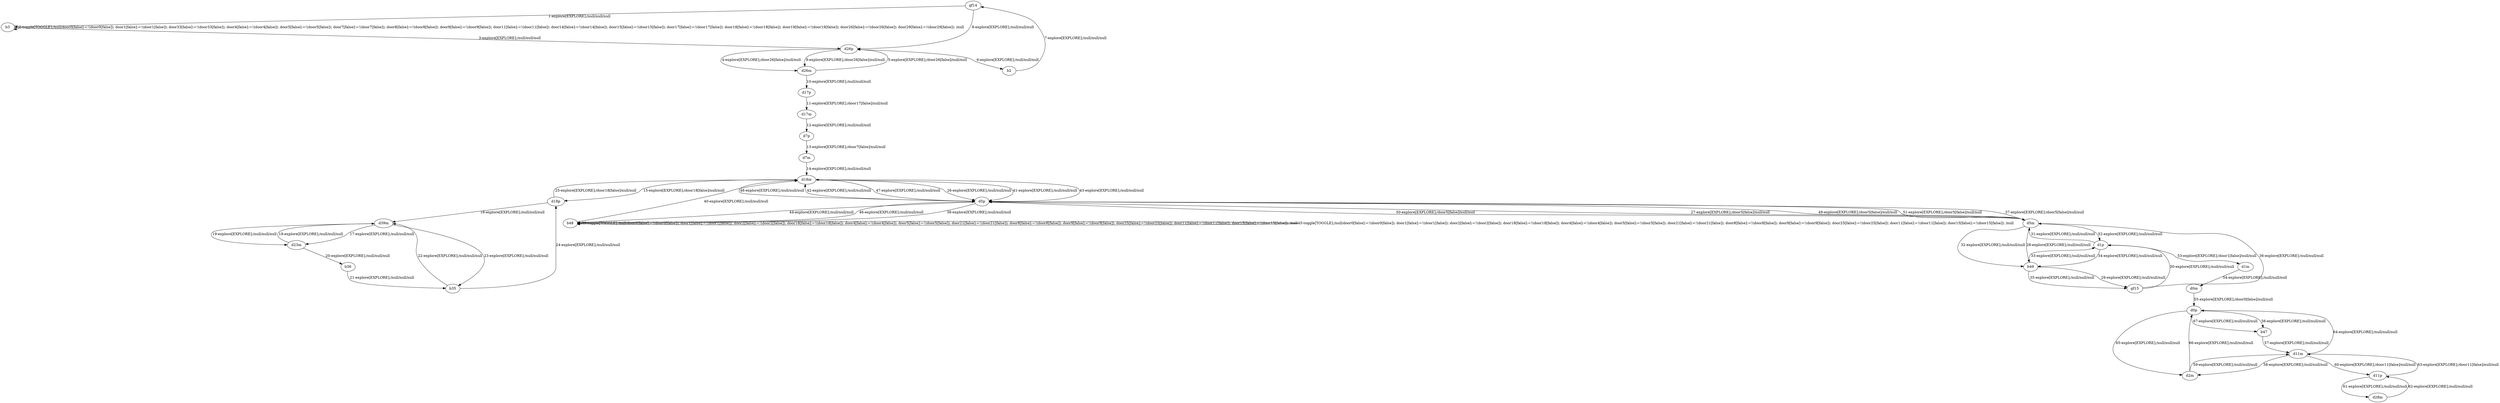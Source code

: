 # Total number of goals covered by this test: 1
# d2m --> d0p

digraph g {
"gf14" -> "b3" [label = "1-explore[EXPLORE];/null/null/null"];
"b3" -> "b3" [label = "2-toggle[TOGGLE];/null/door0[false]:=!(door0[false]); door1[false]:=!(door1[false]); door33[false]:=!(door33[false]); door4[false]:=!(door4[false]); door5[false]:=!(door5[false]); door7[false]:=!(door7[false]); door8[false]:=!(door8[false]); door9[false]:=!(door9[false]); door11[false]:=!(door11[false]); door14[false]:=!(door14[false]); door15[false]:=!(door15[false]); door17[false]:=!(door17[false]); door18[false]:=!(door18[false]); door19[false]:=!(door19[false]); door26[false]:=!(door26[false]); door29[false]:=!(door29[false]); /null"];
"b3" -> "d26p" [label = "3-explore[EXPLORE];/null/null/null"];
"d26p" -> "d26m" [label = "4-explore[EXPLORE];/door26[false]/null/null"];
"d26m" -> "d26p" [label = "5-explore[EXPLORE];/door26[false]/null/null"];
"d26p" -> "b2" [label = "6-explore[EXPLORE];/null/null/null"];
"b2" -> "gf14" [label = "7-explore[EXPLORE];/null/null/null"];
"gf14" -> "d26p" [label = "8-explore[EXPLORE];/null/null/null"];
"d26p" -> "d26m" [label = "9-explore[EXPLORE];/door26[false]/null/null"];
"d26m" -> "d17p" [label = "10-explore[EXPLORE];/null/null/null"];
"d17p" -> "d17m" [label = "11-explore[EXPLORE];/door17[false]/null/null"];
"d17m" -> "d7p" [label = "12-explore[EXPLORE];/null/null/null"];
"d7p" -> "d7m" [label = "13-explore[EXPLORE];/door7[false]/null/null"];
"d7m" -> "d18m" [label = "14-explore[EXPLORE];/null/null/null"];
"d18m" -> "d18p" [label = "15-explore[EXPLORE];/door18[false]/null/null"];
"d18p" -> "d39m" [label = "16-explore[EXPLORE];/null/null/null"];
"d39m" -> "d23m" [label = "17-explore[EXPLORE];/null/null/null"];
"d23m" -> "d39m" [label = "18-explore[EXPLORE];/null/null/null"];
"d39m" -> "d23m" [label = "19-explore[EXPLORE];/null/null/null"];
"d23m" -> "b36" [label = "20-explore[EXPLORE];/null/null/null"];
"b36" -> "b35" [label = "21-explore[EXPLORE];/null/null/null"];
"b35" -> "d39m" [label = "22-explore[EXPLORE];/null/null/null"];
"d39m" -> "b35" [label = "23-explore[EXPLORE];/null/null/null"];
"b35" -> "d18p" [label = "24-explore[EXPLORE];/null/null/null"];
"d18p" -> "d18m" [label = "25-explore[EXPLORE];/door18[false]/null/null"];
"d18m" -> "d5p" [label = "26-explore[EXPLORE];/null/null/null"];
"d5p" -> "d5m" [label = "27-explore[EXPLORE];/door5[false]/null/null"];
"d5m" -> "b49" [label = "28-explore[EXPLORE];/null/null/null"];
"b49" -> "gf15" [label = "29-explore[EXPLORE];/null/null/null"];
"gf15" -> "d1p" [label = "30-explore[EXPLORE];/null/null/null"];
"d1p" -> "d5m" [label = "31-explore[EXPLORE];/null/null/null"];
"d5m" -> "b49" [label = "32-explore[EXPLORE];/null/null/null"];
"b49" -> "d1p" [label = "33-explore[EXPLORE];/null/null/null"];
"d1p" -> "b49" [label = "34-explore[EXPLORE];/null/null/null"];
"b49" -> "gf15" [label = "35-explore[EXPLORE];/null/null/null"];
"gf15" -> "d5m" [label = "36-explore[EXPLORE];/null/null/null"];
"d5m" -> "d5p" [label = "37-explore[EXPLORE];/door5[false]/null/null"];
"d5p" -> "b48" [label = "38-explore[EXPLORE];/null/null/null"];
"b48" -> "b48" [label = "39-toggle[TOGGLE];/null/door0[false]:=!(door0[false]); door1[false]:=!(door1[false]); door2[false]:=!(door2[false]); door18[false]:=!(door18[false]); door4[false]:=!(door4[false]); door5[false]:=!(door5[false]); door21[false]:=!(door21[false]); door8[false]:=!(door8[false]); door9[false]:=!(door9[false]); door25[false]:=!(door25[false]); door11[false]:=!(door11[false]); door15[false]:=!(door15[false]); /null"];
"b48" -> "d18m" [label = "40-explore[EXPLORE];/null/null/null"];
"d18m" -> "d5p" [label = "41-explore[EXPLORE];/null/null/null"];
"d5p" -> "d18m" [label = "42-explore[EXPLORE];/null/null/null"];
"d18m" -> "d5p" [label = "43-explore[EXPLORE];/null/null/null"];
"d5p" -> "b48" [label = "44-explore[EXPLORE];/null/null/null"];
"b48" -> "b48" [label = "45-toggle[TOGGLE];/null/door0[false]:=!(door0[false]); door1[false]:=!(door1[false]); door2[false]:=!(door2[false]); door18[false]:=!(door18[false]); door4[false]:=!(door4[false]); door5[false]:=!(door5[false]); door21[false]:=!(door21[false]); door8[false]:=!(door8[false]); door9[false]:=!(door9[false]); door25[false]:=!(door25[false]); door11[false]:=!(door11[false]); door15[false]:=!(door15[false]); /null"];
"b48" -> "d5p" [label = "46-explore[EXPLORE];/null/null/null"];
"d5p" -> "d18m" [label = "47-explore[EXPLORE];/null/null/null"];
"d18m" -> "d5p" [label = "48-explore[EXPLORE];/null/null/null"];
"d5p" -> "d5m" [label = "49-explore[EXPLORE];/door5[false]/null/null"];
"d5m" -> "d5p" [label = "50-explore[EXPLORE];/door5[false]/null/null"];
"d5p" -> "d5m" [label = "51-explore[EXPLORE];/door5[false]/null/null"];
"d5m" -> "d1p" [label = "52-explore[EXPLORE];/null/null/null"];
"d1p" -> "d1m" [label = "53-explore[EXPLORE];/door1[false]/null/null"];
"d1m" -> "d0m" [label = "54-explore[EXPLORE];/null/null/null"];
"d0m" -> "d0p" [label = "55-explore[EXPLORE];/door0[false]/null/null"];
"d0p" -> "b47" [label = "56-explore[EXPLORE];/null/null/null"];
"b47" -> "d11m" [label = "57-explore[EXPLORE];/null/null/null"];
"d11m" -> "d2m" [label = "58-explore[EXPLORE];/null/null/null"];
"d2m" -> "d11m" [label = "59-explore[EXPLORE];/null/null/null"];
"d11m" -> "d11p" [label = "60-explore[EXPLORE];/door11[false]/null/null"];
"d11p" -> "d28m" [label = "61-explore[EXPLORE];/null/null/null"];
"d28m" -> "d11p" [label = "62-explore[EXPLORE];/null/null/null"];
"d11p" -> "d11m" [label = "63-explore[EXPLORE];/door11[false]/null/null"];
"d11m" -> "d0p" [label = "64-explore[EXPLORE];/null/null/null"];
"d0p" -> "d2m" [label = "65-explore[EXPLORE];/null/null/null"];
"d2m" -> "d0p" [label = "66-explore[EXPLORE];/null/null/null"];
"d0p" -> "b47" [label = "67-explore[EXPLORE];/null/null/null"];
}